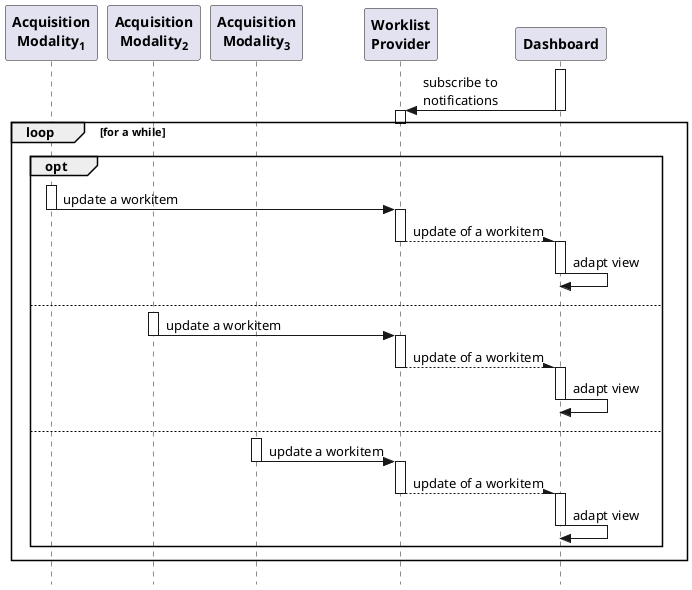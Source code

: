 @startuml Overview
!pragma teoz true
skinparam style strictuml

hide footbox

participant "**Acquisition**\n**Modality<sub>1</sub>**" as SCU1
participant "**Acquisition**\n**Modality<sub>2</sub>**" as SCU2
participant "**Acquisition**\n**Modality<sub>3</sub>**" as SCU3
participant "**Worklist**\n**Provider**" as SCP
participant "**Dashboard**" as db

activate db
SCP <- db: subscribe to\nnotifications
activate SCP
deactivate SCP
deactivate db

loop for a while
  opt
    activate SCU1
    SCU1 -> SCP: update a workitem
    activate SCP
    deactivate SCU1
    SCP --\ db: update of a workitem
    activate db
    deactivate SCP
    db -> db: adapt view
    deactivate db
  else
    activate SCU2
    SCU2 -> SCP: update a workitem
    activate SCP
    deactivate SCU2
    SCP --\ db: update of a workitem
    activate db
    deactivate SCP
    db -> db: adapt view
    deactivate db
  else
    activate SCU3
    SCU3 -> SCP: update a workitem
    activate SCP
    deactivate SCU3
    SCP --\ db: update of a workitem
    activate db
    deactivate SCP
    db -> db: adapt view
    deactivate db
  end 
end